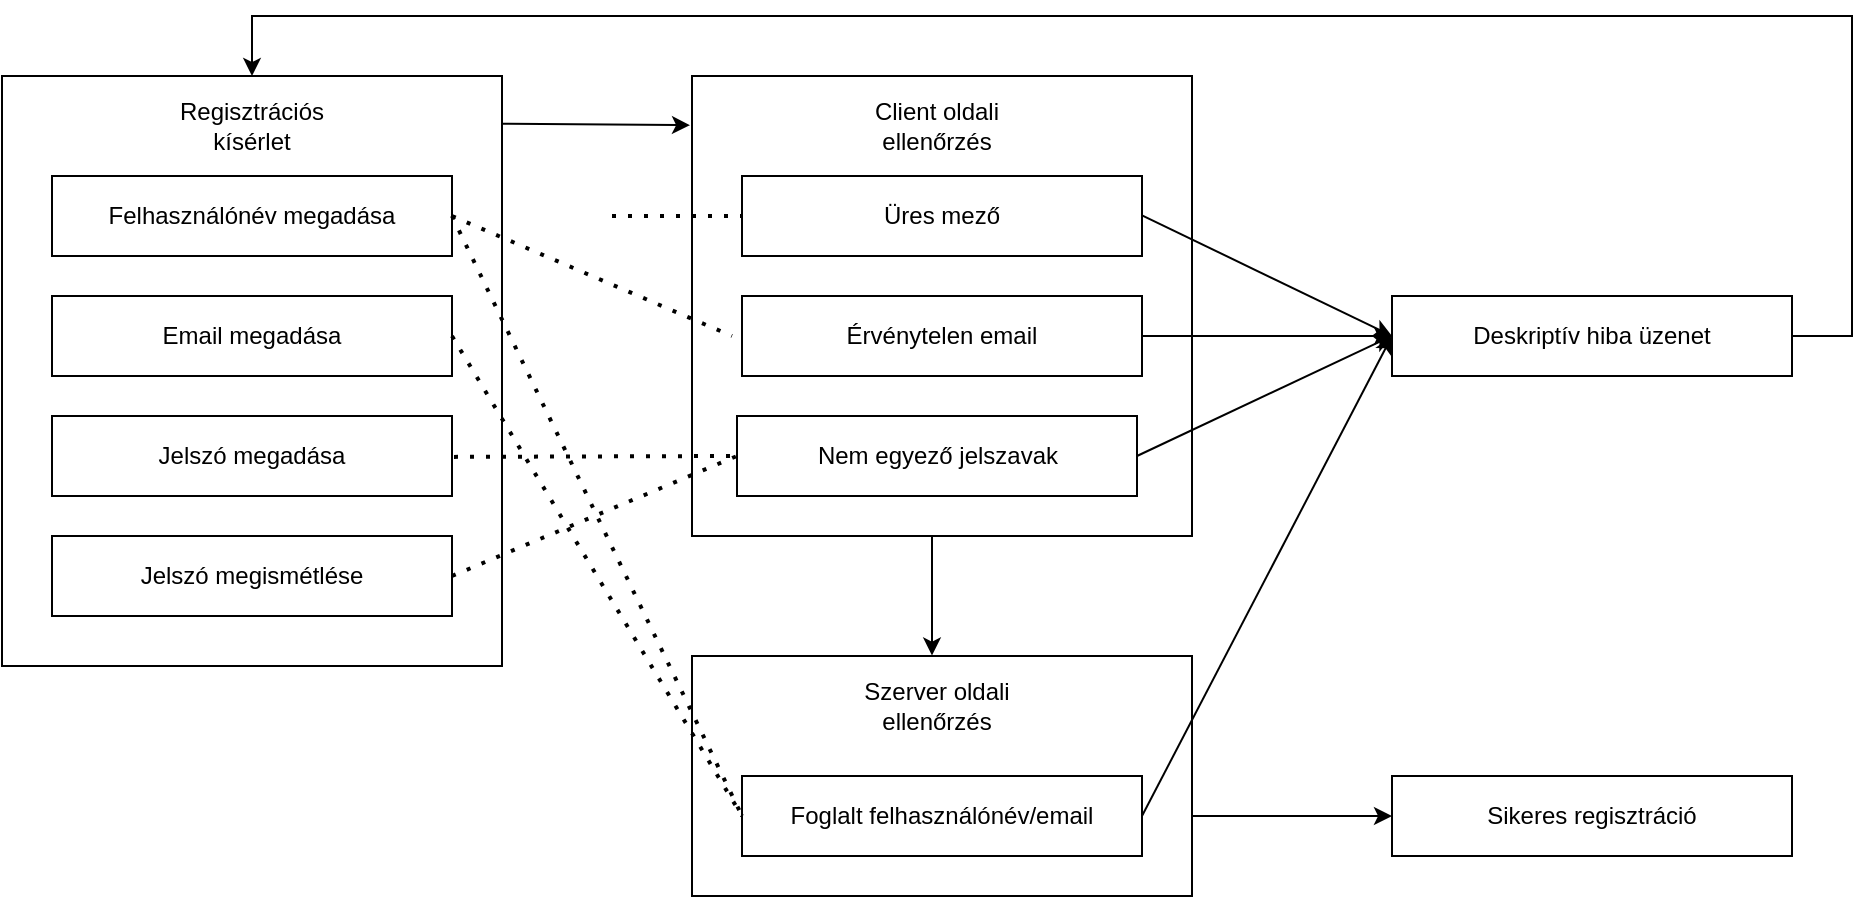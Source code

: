 <mxfile version="20.4.0" type="device"><diagram id="mWpneOsVLkICh9kA5_3u" name="Page-1"><mxGraphModel dx="1185" dy="1768" grid="1" gridSize="10" guides="1" tooltips="1" connect="1" arrows="1" fold="1" page="1" pageScale="1" pageWidth="850" pageHeight="1100" math="0" shadow="0"><root><mxCell id="0"/><mxCell id="1" parent="0"/><mxCell id="N7EZo-JwGiMTxNfHEpAL-2" value="" style="rounded=0;whiteSpace=wrap;html=1;" vertex="1" parent="1"><mxGeometry x="15" y="-10" width="250" height="295" as="geometry"/></mxCell><mxCell id="N7EZo-JwGiMTxNfHEpAL-3" value="Email megadása" style="rounded=0;whiteSpace=wrap;html=1;" vertex="1" parent="1"><mxGeometry x="40" y="100" width="200" height="40" as="geometry"/></mxCell><mxCell id="N7EZo-JwGiMTxNfHEpAL-4" value="Jelszó megadása" style="rounded=0;whiteSpace=wrap;html=1;" vertex="1" parent="1"><mxGeometry x="40" y="160" width="200" height="40" as="geometry"/></mxCell><mxCell id="N7EZo-JwGiMTxNfHEpAL-5" value="Jelszó megismétlése" style="rounded=0;whiteSpace=wrap;html=1;" vertex="1" parent="1"><mxGeometry x="40" y="220" width="200" height="40" as="geometry"/></mxCell><mxCell id="N7EZo-JwGiMTxNfHEpAL-1" value="Felhasználónév megadása" style="rounded=0;whiteSpace=wrap;html=1;" vertex="1" parent="1"><mxGeometry x="40" y="40" width="200" height="40" as="geometry"/></mxCell><mxCell id="N7EZo-JwGiMTxNfHEpAL-6" value="Regisztrációs kísérlet" style="text;html=1;strokeColor=none;fillColor=none;align=center;verticalAlign=middle;whiteSpace=wrap;rounded=0;" vertex="1" parent="1"><mxGeometry x="110" width="60" height="30" as="geometry"/></mxCell><mxCell id="N7EZo-JwGiMTxNfHEpAL-7" value="" style="rounded=0;whiteSpace=wrap;html=1;" vertex="1" parent="1"><mxGeometry x="360" y="-10" width="250" height="230" as="geometry"/></mxCell><mxCell id="N7EZo-JwGiMTxNfHEpAL-8" value="Üres mező" style="rounded=0;whiteSpace=wrap;html=1;" vertex="1" parent="1"><mxGeometry x="385" y="40" width="200" height="40" as="geometry"/></mxCell><mxCell id="N7EZo-JwGiMTxNfHEpAL-10" value="" style="endArrow=classic;html=1;rounded=0;exitX=1.001;exitY=0.081;exitDx=0;exitDy=0;exitPerimeter=0;entryX=-0.004;entryY=0.107;entryDx=0;entryDy=0;entryPerimeter=0;" edge="1" parent="1" source="N7EZo-JwGiMTxNfHEpAL-2" target="N7EZo-JwGiMTxNfHEpAL-7"><mxGeometry width="50" height="50" relative="1" as="geometry"><mxPoint x="320" y="90" as="sourcePoint"/><mxPoint x="370" y="40" as="targetPoint"/></mxGeometry></mxCell><mxCell id="N7EZo-JwGiMTxNfHEpAL-11" value="" style="endArrow=none;dashed=1;html=1;dashPattern=1 3;strokeWidth=2;rounded=0;" edge="1" parent="1" target="N7EZo-JwGiMTxNfHEpAL-8"><mxGeometry width="50" height="50" relative="1" as="geometry"><mxPoint x="320" y="60" as="sourcePoint"/><mxPoint x="330" y="70" as="targetPoint"/></mxGeometry></mxCell><mxCell id="N7EZo-JwGiMTxNfHEpAL-17" value="Érvénytelen email" style="rounded=0;whiteSpace=wrap;html=1;" vertex="1" parent="1"><mxGeometry x="385" y="100" width="200" height="40" as="geometry"/></mxCell><mxCell id="N7EZo-JwGiMTxNfHEpAL-18" value="" style="endArrow=none;dashed=1;html=1;dashPattern=1 3;strokeWidth=2;rounded=0;exitX=1;exitY=0.5;exitDx=0;exitDy=0;" edge="1" parent="1" source="N7EZo-JwGiMTxNfHEpAL-1"><mxGeometry width="50" height="50" relative="1" as="geometry"><mxPoint x="330" y="70" as="sourcePoint"/><mxPoint x="380" y="120" as="targetPoint"/></mxGeometry></mxCell><mxCell id="N7EZo-JwGiMTxNfHEpAL-19" value="Client oldali ellenőrzés" style="text;html=1;strokeColor=none;fillColor=none;align=center;verticalAlign=middle;whiteSpace=wrap;rounded=0;" vertex="1" parent="1"><mxGeometry x="450" width="65" height="30" as="geometry"/></mxCell><mxCell id="N7EZo-JwGiMTxNfHEpAL-21" value="Nem egyező jelszavak" style="rounded=0;whiteSpace=wrap;html=1;" vertex="1" parent="1"><mxGeometry x="382.5" y="160" width="200" height="40" as="geometry"/></mxCell><mxCell id="N7EZo-JwGiMTxNfHEpAL-24" value="Deskriptív hiba üzenet" style="rounded=0;whiteSpace=wrap;html=1;" vertex="1" parent="1"><mxGeometry x="710" y="100" width="200" height="40" as="geometry"/></mxCell><mxCell id="N7EZo-JwGiMTxNfHEpAL-25" value="" style="endArrow=classic;html=1;rounded=0;exitX=1.001;exitY=0.081;exitDx=0;exitDy=0;exitPerimeter=0;entryX=0;entryY=0.5;entryDx=0;entryDy=0;" edge="1" parent="1" target="N7EZo-JwGiMTxNfHEpAL-24"><mxGeometry width="50" height="50" relative="1" as="geometry"><mxPoint x="585" y="59.645" as="sourcePoint"/><mxPoint x="678.75" y="60.36" as="targetPoint"/></mxGeometry></mxCell><mxCell id="N7EZo-JwGiMTxNfHEpAL-26" value="" style="endArrow=classic;html=1;rounded=0;entryX=0;entryY=0.5;entryDx=0;entryDy=0;" edge="1" parent="1" source="N7EZo-JwGiMTxNfHEpAL-17" target="N7EZo-JwGiMTxNfHEpAL-24"><mxGeometry width="50" height="50" relative="1" as="geometry"><mxPoint x="595" y="69.645" as="sourcePoint"/><mxPoint x="720" y="130" as="targetPoint"/></mxGeometry></mxCell><mxCell id="N7EZo-JwGiMTxNfHEpAL-27" value="" style="endArrow=classic;html=1;rounded=0;entryX=0;entryY=0.5;entryDx=0;entryDy=0;exitX=1;exitY=0.5;exitDx=0;exitDy=0;" edge="1" parent="1" source="N7EZo-JwGiMTxNfHEpAL-21" target="N7EZo-JwGiMTxNfHEpAL-24"><mxGeometry width="50" height="50" relative="1" as="geometry"><mxPoint x="595" y="69.645" as="sourcePoint"/><mxPoint x="720" y="130" as="targetPoint"/></mxGeometry></mxCell><mxCell id="N7EZo-JwGiMTxNfHEpAL-28" value="" style="rounded=0;whiteSpace=wrap;html=1;" vertex="1" parent="1"><mxGeometry x="360" y="280" width="250" height="120" as="geometry"/></mxCell><mxCell id="N7EZo-JwGiMTxNfHEpAL-9" value="Foglalt felhasználónév/email" style="rounded=0;whiteSpace=wrap;html=1;" vertex="1" parent="1"><mxGeometry x="385" y="340" width="200" height="40" as="geometry"/></mxCell><mxCell id="N7EZo-JwGiMTxNfHEpAL-29" value="Szerver oldali ellenőrzés" style="text;html=1;strokeColor=none;fillColor=none;align=center;verticalAlign=middle;whiteSpace=wrap;rounded=0;" vertex="1" parent="1"><mxGeometry x="445" y="290" width="75" height="30" as="geometry"/></mxCell><mxCell id="N7EZo-JwGiMTxNfHEpAL-13" value="" style="endArrow=none;dashed=1;html=1;dashPattern=1 3;strokeWidth=2;rounded=0;exitX=1;exitY=0.5;exitDx=0;exitDy=0;entryX=0;entryY=0.5;entryDx=0;entryDy=0;" edge="1" parent="1" source="N7EZo-JwGiMTxNfHEpAL-1" target="N7EZo-JwGiMTxNfHEpAL-9"><mxGeometry width="50" height="50" relative="1" as="geometry"><mxPoint x="300" y="120" as="sourcePoint"/><mxPoint x="350" y="70" as="targetPoint"/></mxGeometry></mxCell><mxCell id="N7EZo-JwGiMTxNfHEpAL-12" value="" style="endArrow=none;dashed=1;html=1;dashPattern=1 3;strokeWidth=2;rounded=0;exitX=1;exitY=0.5;exitDx=0;exitDy=0;entryX=0;entryY=0.5;entryDx=0;entryDy=0;" edge="1" parent="1" source="N7EZo-JwGiMTxNfHEpAL-3" target="N7EZo-JwGiMTxNfHEpAL-9"><mxGeometry width="50" height="50" relative="1" as="geometry"><mxPoint x="240" y="130" as="sourcePoint"/><mxPoint x="290" y="80" as="targetPoint"/></mxGeometry></mxCell><mxCell id="N7EZo-JwGiMTxNfHEpAL-34" value="" style="endArrow=classic;html=1;rounded=0;entryX=0.48;entryY=-0.002;entryDx=0;entryDy=0;entryPerimeter=0;" edge="1" parent="1" target="N7EZo-JwGiMTxNfHEpAL-28"><mxGeometry width="50" height="50" relative="1" as="geometry"><mxPoint x="480" y="220" as="sourcePoint"/><mxPoint x="530" y="170" as="targetPoint"/></mxGeometry></mxCell><mxCell id="N7EZo-JwGiMTxNfHEpAL-35" value="" style="endArrow=none;dashed=1;html=1;dashPattern=1 3;strokeWidth=2;rounded=0;exitX=1;exitY=0.5;exitDx=0;exitDy=0;entryX=0;entryY=0.5;entryDx=0;entryDy=0;" edge="1" parent="1" source="N7EZo-JwGiMTxNfHEpAL-5" target="N7EZo-JwGiMTxNfHEpAL-21"><mxGeometry width="50" height="50" relative="1" as="geometry"><mxPoint x="250" y="70.0" as="sourcePoint"/><mxPoint x="395" y="370.0" as="targetPoint"/></mxGeometry></mxCell><mxCell id="N7EZo-JwGiMTxNfHEpAL-36" value="" style="endArrow=none;dashed=1;html=1;dashPattern=1 3;strokeWidth=2;rounded=0;exitX=1.005;exitY=0.511;exitDx=0;exitDy=0;exitPerimeter=0;" edge="1" parent="1" source="N7EZo-JwGiMTxNfHEpAL-4"><mxGeometry width="50" height="50" relative="1" as="geometry"><mxPoint x="250" y="250.0" as="sourcePoint"/><mxPoint x="380" y="180" as="targetPoint"/></mxGeometry></mxCell><mxCell id="N7EZo-JwGiMTxNfHEpAL-37" value="" style="endArrow=classic;html=1;rounded=0;entryX=0;entryY=0.5;entryDx=0;entryDy=0;exitX=1;exitY=0.5;exitDx=0;exitDy=0;" edge="1" parent="1" source="N7EZo-JwGiMTxNfHEpAL-9" target="N7EZo-JwGiMTxNfHEpAL-24"><mxGeometry width="50" height="50" relative="1" as="geometry"><mxPoint x="490" y="230.0" as="sourcePoint"/><mxPoint x="490" y="289.76" as="targetPoint"/></mxGeometry></mxCell><mxCell id="N7EZo-JwGiMTxNfHEpAL-39" value="Sikeres regisztráció" style="rounded=0;whiteSpace=wrap;html=1;" vertex="1" parent="1"><mxGeometry x="710" y="340" width="200" height="40" as="geometry"/></mxCell><mxCell id="N7EZo-JwGiMTxNfHEpAL-40" value="" style="endArrow=classic;html=1;rounded=0;entryX=0;entryY=0.5;entryDx=0;entryDy=0;" edge="1" parent="1" target="N7EZo-JwGiMTxNfHEpAL-39"><mxGeometry width="50" height="50" relative="1" as="geometry"><mxPoint x="610" y="360" as="sourcePoint"/><mxPoint x="720" y="130" as="targetPoint"/></mxGeometry></mxCell><mxCell id="N7EZo-JwGiMTxNfHEpAL-41" value="" style="endArrow=classic;html=1;rounded=0;exitX=1;exitY=0.5;exitDx=0;exitDy=0;entryX=0.5;entryY=0;entryDx=0;entryDy=0;" edge="1" parent="1" source="N7EZo-JwGiMTxNfHEpAL-24" target="N7EZo-JwGiMTxNfHEpAL-2"><mxGeometry width="50" height="50" relative="1" as="geometry"><mxPoint x="810" y="-90" as="sourcePoint"/><mxPoint x="140" y="-20" as="targetPoint"/><Array as="points"><mxPoint x="940" y="120"/><mxPoint x="940" y="-30"/><mxPoint x="940" y="-40"/><mxPoint x="140" y="-40"/></Array></mxGeometry></mxCell></root></mxGraphModel></diagram></mxfile>